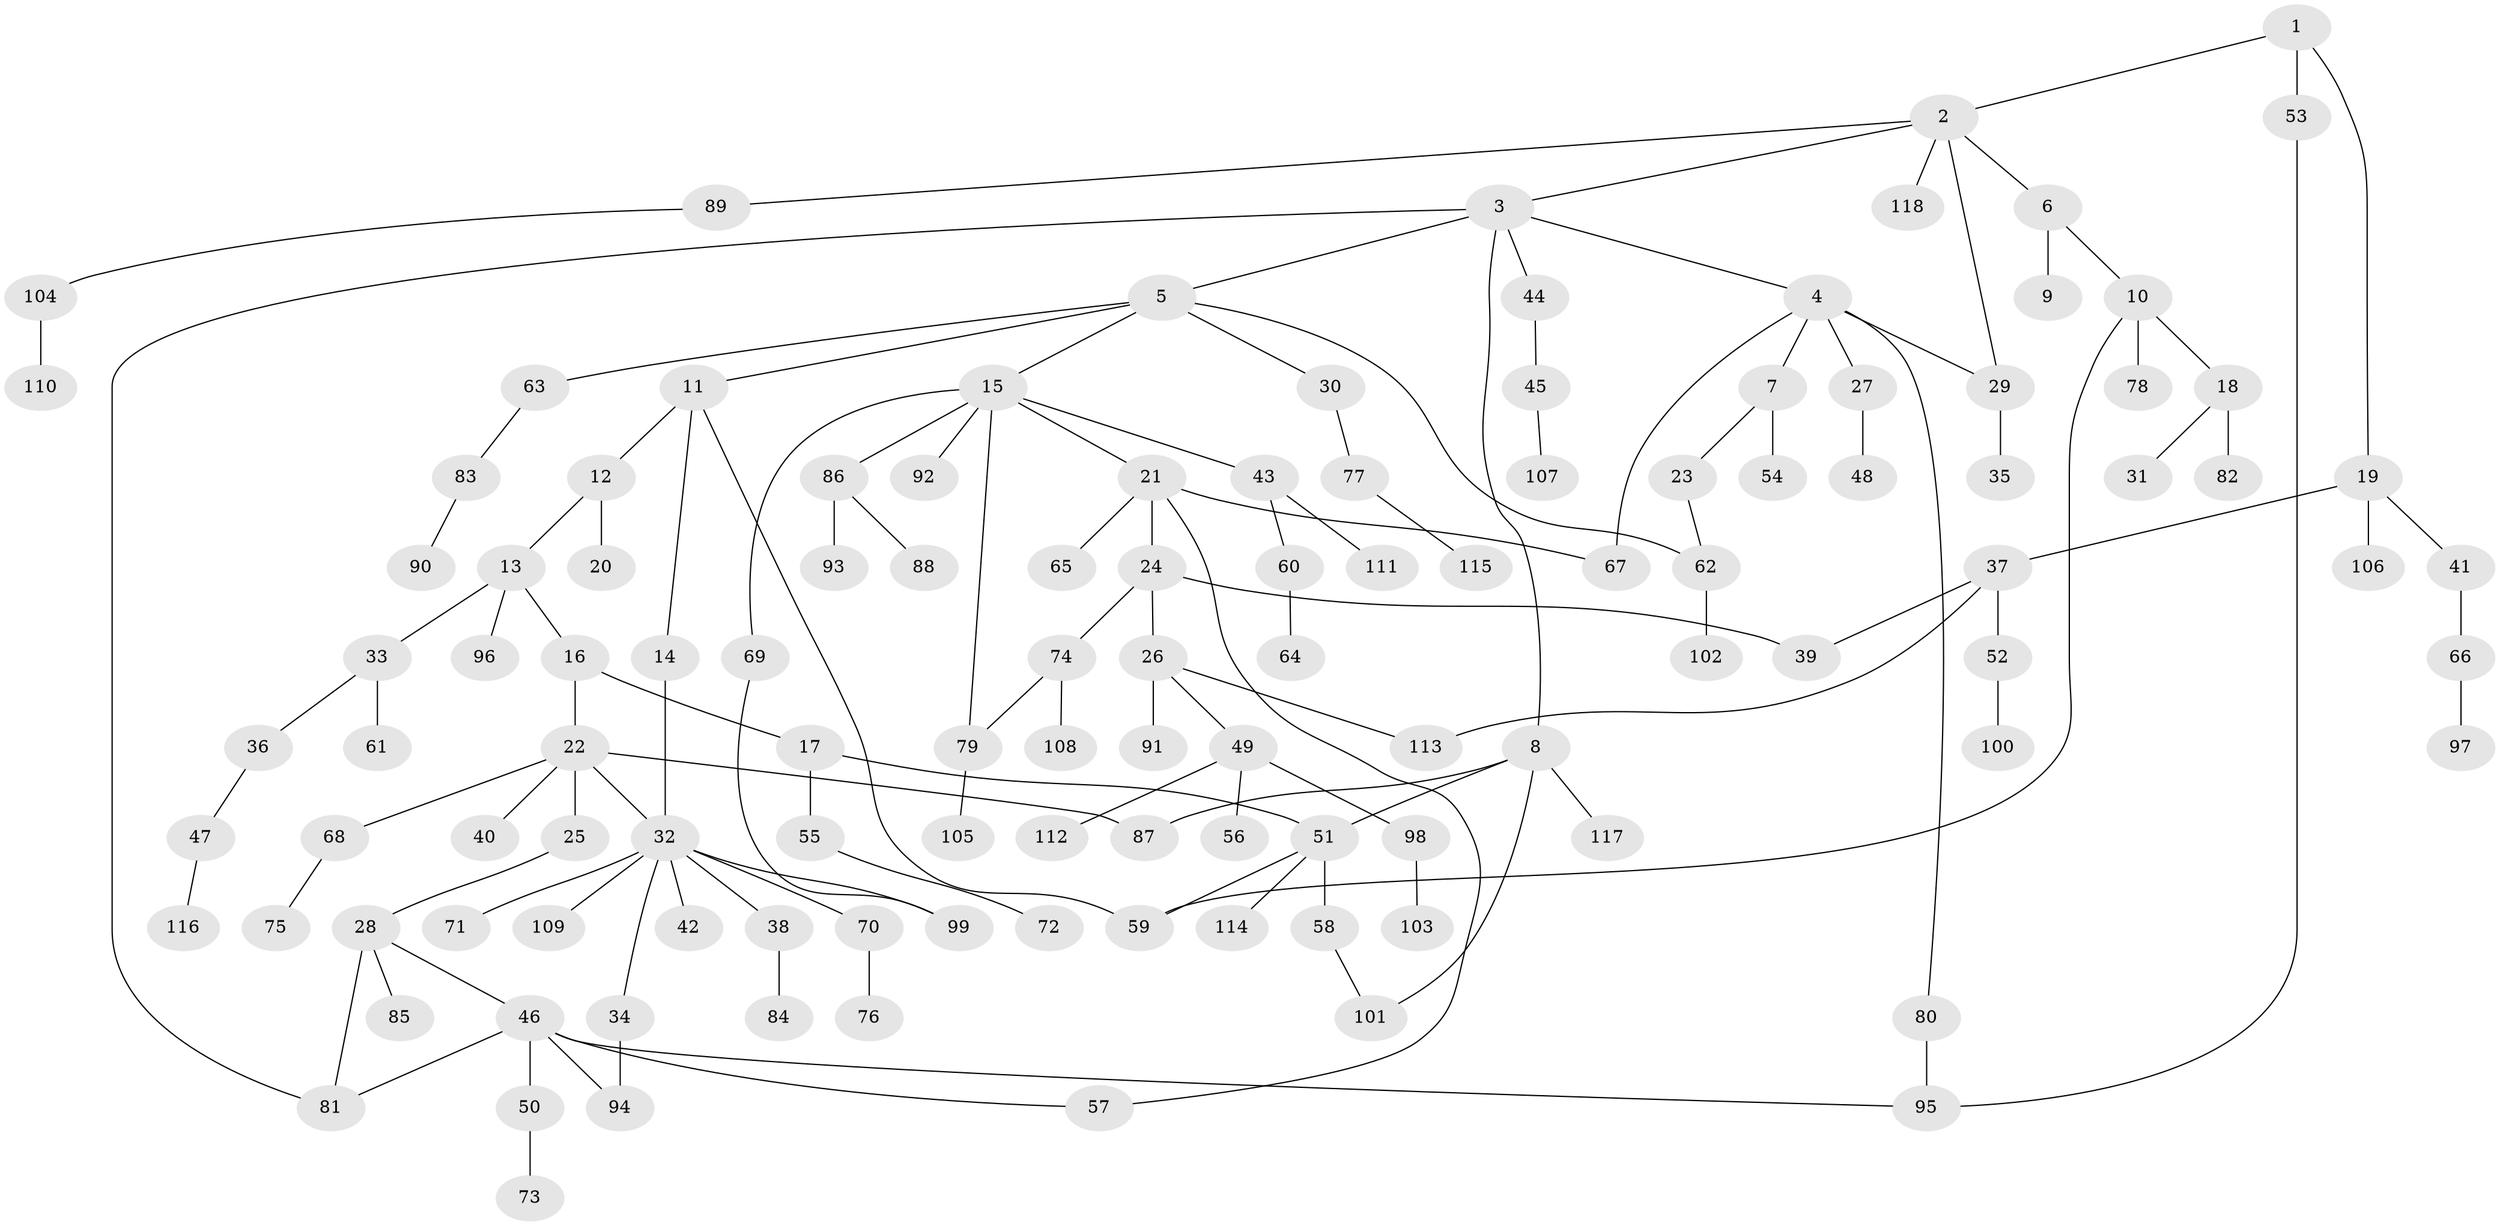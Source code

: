 // Generated by graph-tools (version 1.1) at 2025/10/02/27/25 16:10:52]
// undirected, 118 vertices, 136 edges
graph export_dot {
graph [start="1"]
  node [color=gray90,style=filled];
  1;
  2;
  3;
  4;
  5;
  6;
  7;
  8;
  9;
  10;
  11;
  12;
  13;
  14;
  15;
  16;
  17;
  18;
  19;
  20;
  21;
  22;
  23;
  24;
  25;
  26;
  27;
  28;
  29;
  30;
  31;
  32;
  33;
  34;
  35;
  36;
  37;
  38;
  39;
  40;
  41;
  42;
  43;
  44;
  45;
  46;
  47;
  48;
  49;
  50;
  51;
  52;
  53;
  54;
  55;
  56;
  57;
  58;
  59;
  60;
  61;
  62;
  63;
  64;
  65;
  66;
  67;
  68;
  69;
  70;
  71;
  72;
  73;
  74;
  75;
  76;
  77;
  78;
  79;
  80;
  81;
  82;
  83;
  84;
  85;
  86;
  87;
  88;
  89;
  90;
  91;
  92;
  93;
  94;
  95;
  96;
  97;
  98;
  99;
  100;
  101;
  102;
  103;
  104;
  105;
  106;
  107;
  108;
  109;
  110;
  111;
  112;
  113;
  114;
  115;
  116;
  117;
  118;
  1 -- 2;
  1 -- 19;
  1 -- 53;
  2 -- 3;
  2 -- 6;
  2 -- 29;
  2 -- 89;
  2 -- 118;
  3 -- 4;
  3 -- 5;
  3 -- 8;
  3 -- 44;
  3 -- 81;
  4 -- 7;
  4 -- 27;
  4 -- 80;
  4 -- 67;
  4 -- 29;
  5 -- 11;
  5 -- 15;
  5 -- 30;
  5 -- 63;
  5 -- 62;
  6 -- 9;
  6 -- 10;
  7 -- 23;
  7 -- 54;
  8 -- 87;
  8 -- 117;
  8 -- 101;
  8 -- 51;
  10 -- 18;
  10 -- 59;
  10 -- 78;
  11 -- 12;
  11 -- 14;
  11 -- 59;
  12 -- 13;
  12 -- 20;
  13 -- 16;
  13 -- 33;
  13 -- 96;
  14 -- 32;
  15 -- 21;
  15 -- 43;
  15 -- 69;
  15 -- 86;
  15 -- 92;
  15 -- 79;
  16 -- 17;
  16 -- 22;
  17 -- 51;
  17 -- 55;
  18 -- 31;
  18 -- 82;
  19 -- 37;
  19 -- 41;
  19 -- 106;
  21 -- 24;
  21 -- 57;
  21 -- 65;
  21 -- 67;
  22 -- 25;
  22 -- 40;
  22 -- 68;
  22 -- 32;
  22 -- 87;
  23 -- 62;
  24 -- 26;
  24 -- 39;
  24 -- 74;
  25 -- 28;
  26 -- 49;
  26 -- 91;
  26 -- 113;
  27 -- 48;
  28 -- 46;
  28 -- 81;
  28 -- 85;
  29 -- 35;
  30 -- 77;
  32 -- 34;
  32 -- 38;
  32 -- 42;
  32 -- 70;
  32 -- 71;
  32 -- 109;
  32 -- 99;
  33 -- 36;
  33 -- 61;
  34 -- 94;
  36 -- 47;
  37 -- 52;
  37 -- 113;
  37 -- 39;
  38 -- 84;
  41 -- 66;
  43 -- 60;
  43 -- 111;
  44 -- 45;
  45 -- 107;
  46 -- 50;
  46 -- 95;
  46 -- 94;
  46 -- 57;
  46 -- 81;
  47 -- 116;
  49 -- 56;
  49 -- 98;
  49 -- 112;
  50 -- 73;
  51 -- 58;
  51 -- 114;
  51 -- 59;
  52 -- 100;
  53 -- 95;
  55 -- 72;
  58 -- 101;
  60 -- 64;
  62 -- 102;
  63 -- 83;
  66 -- 97;
  68 -- 75;
  69 -- 99;
  70 -- 76;
  74 -- 79;
  74 -- 108;
  77 -- 115;
  79 -- 105;
  80 -- 95;
  83 -- 90;
  86 -- 88;
  86 -- 93;
  89 -- 104;
  98 -- 103;
  104 -- 110;
}
